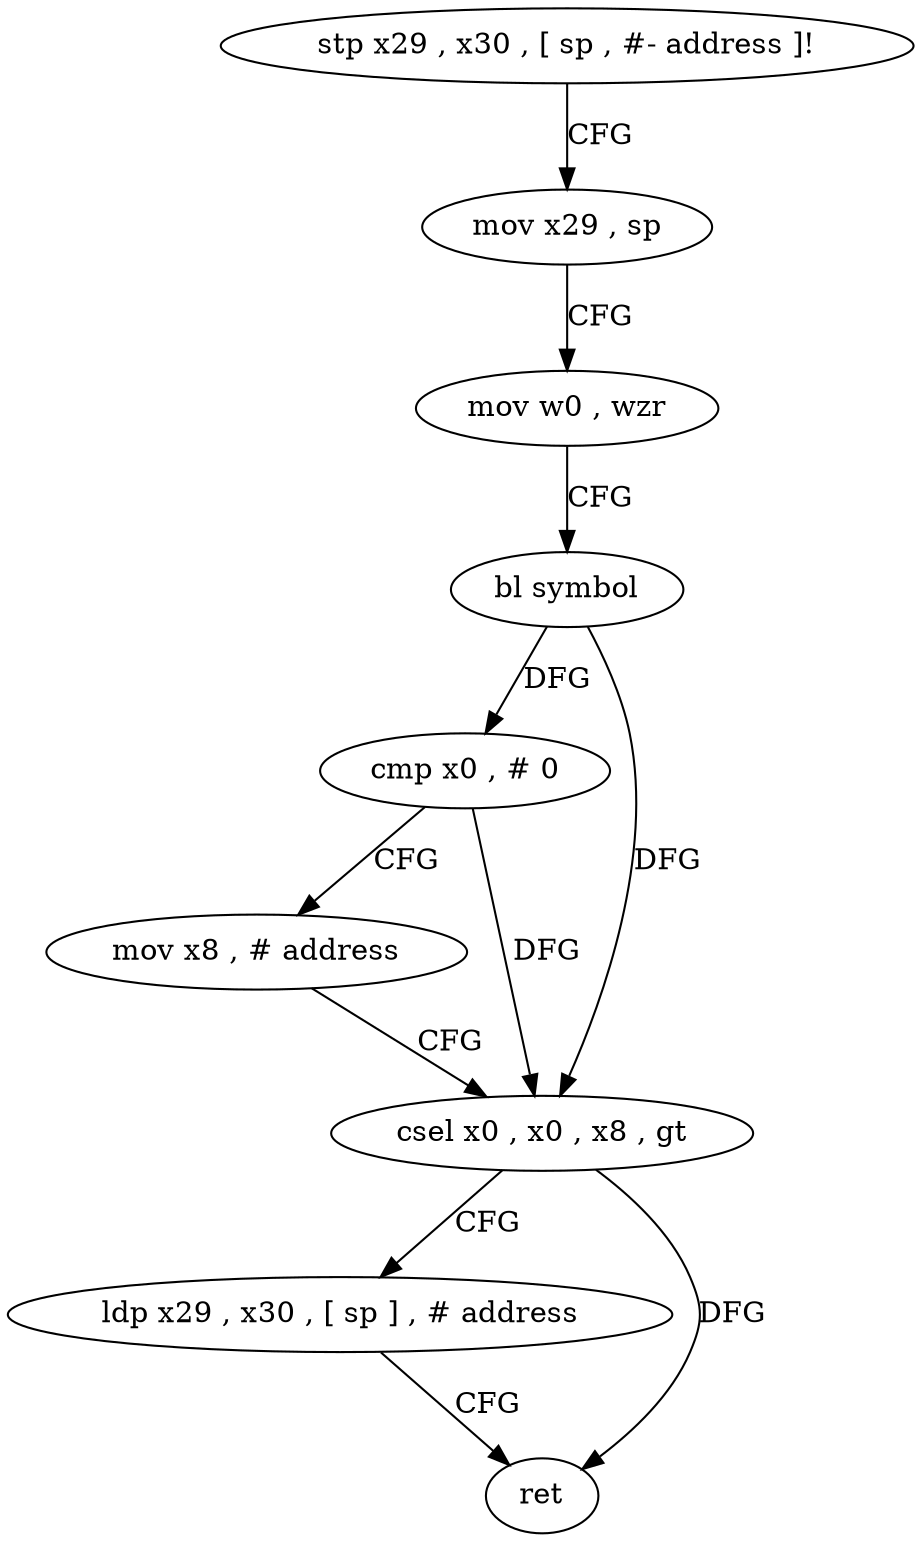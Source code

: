 digraph "func" {
"4258264" [label = "stp x29 , x30 , [ sp , #- address ]!" ]
"4258268" [label = "mov x29 , sp" ]
"4258272" [label = "mov w0 , wzr" ]
"4258276" [label = "bl symbol" ]
"4258280" [label = "cmp x0 , # 0" ]
"4258284" [label = "mov x8 , # address" ]
"4258288" [label = "csel x0 , x0 , x8 , gt" ]
"4258292" [label = "ldp x29 , x30 , [ sp ] , # address" ]
"4258296" [label = "ret" ]
"4258264" -> "4258268" [ label = "CFG" ]
"4258268" -> "4258272" [ label = "CFG" ]
"4258272" -> "4258276" [ label = "CFG" ]
"4258276" -> "4258280" [ label = "DFG" ]
"4258276" -> "4258288" [ label = "DFG" ]
"4258280" -> "4258284" [ label = "CFG" ]
"4258280" -> "4258288" [ label = "DFG" ]
"4258284" -> "4258288" [ label = "CFG" ]
"4258288" -> "4258292" [ label = "CFG" ]
"4258288" -> "4258296" [ label = "DFG" ]
"4258292" -> "4258296" [ label = "CFG" ]
}
